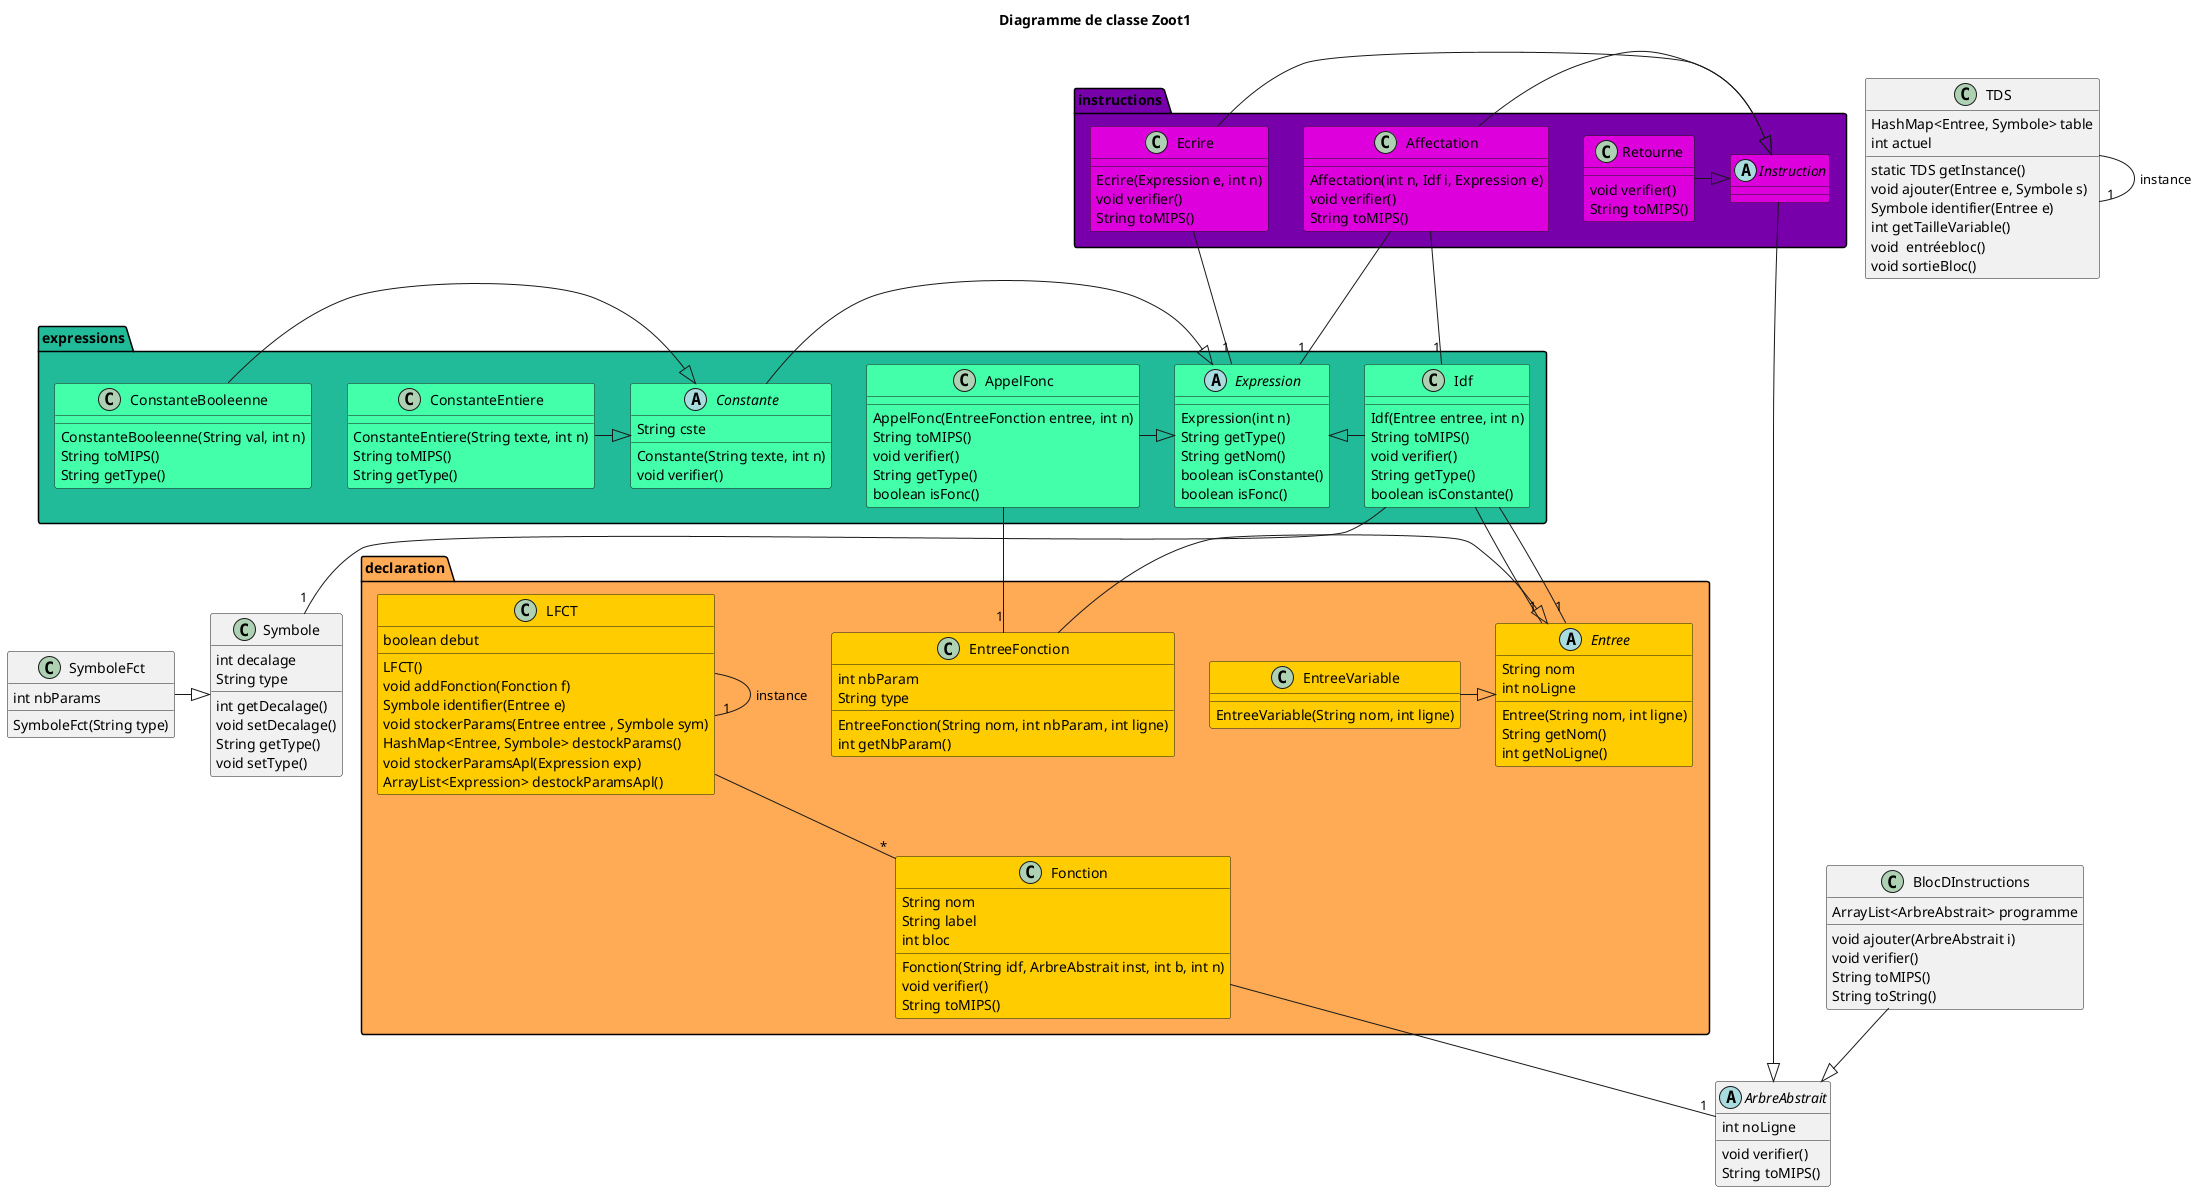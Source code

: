 @startuml
title Diagramme de classe Zoot1

Abstract ArbreAbstrait {
    int noLigne
    void verifier()
    String toMIPS()
}

package instructions #7700AA {

    Class Retourne #DD00DD {
        void verifier()
        String toMIPS()
    }

    Class Ecrire #DD00DD {
        Ecrire(Expression e, int n)
        void verifier()
        String toMIPS()
    }

    Class Affectation #DD00DD {
        Affectation(int n, Idf i, Expression e)
        void verifier()
        String toMIPS()
    }

    Abstract Instruction #DD00DD {}

    Ecrire -|> Instruction
    Affectation -|> Instruction
    Retourne -|> Instruction
}

package expressions #22BB99 {
    Abstract Expression #44FFAA {
        Expression(int n)
        String getType()
        String getNom()
        boolean isConstante()
        boolean isFonc()
    }

    Abstract Constante #44FFAA {
        String cste
        Constante(String texte, int n)
        void verifier()
    }

    Class ConstanteEntiere #44FFAA {
        ConstanteEntiere(String texte, int n)
        String toMIPS()
        String getType()
    }

    Class ConstanteBooleenne #44FFAA {
        ConstanteBooleenne(String val, int n)
        String toMIPS()
        String getType()
    }

    Class Idf #44FFAA {
        Idf(Entree entree, int n)
        String toMIPS()
        void verifier()
        String getType()
        boolean isConstante()
    }

    Class AppelFonc #44FFAA {
        AppelFonc(EntreeFonction entree, int n)
        String toMIPS()
        void verifier()
        String getType()
        boolean isFonc()
    }

    Idf -|> Expression
    Constante -|> Expression
    AppelFonc -|> Expression
    ConstanteEntiere -|> Constante
    ConstanteBooleenne -|> Constante
}

package declaration #FFAA55 {
    Abstract Entree #FFCC00 {
        String nom
        int noLigne
        Entree(String nom, int ligne)
        String getNom()
        int getNoLigne()
    }

    Class EntreeVariable #FFCC00 {
        EntreeVariable(String nom, int ligne)
    }

    Class EntreeFonction #FFCC00 {
        int nbParam
        String type
        EntreeFonction(String nom, int nbParam, int ligne)
        int getNbParam()
    }

    Class Fonction #FFCC00 {
        String nom
        String label
        int bloc
        Fonction(String idf, ArbreAbstrait inst, int b, int n)
        void verifier()
        String toMIPS()
    }

    Class LFCT #FFCC00 {
        boolean debut
        LFCT()
        void addFonction(Fonction f)
        Symbole identifier(Entree e)
        void stockerParams(Entree entree , Symbole sym)
        HashMap<Entree, Symbole> destockParams()
        void stockerParamsApl(Expression exp)
        ArrayList<Expression> destockParamsApl()
    }

    LFCT -- "*" Fonction
    LFCT -- "1" LFCT : "instance"
    EntreeFonction -|> Entree
    EntreeVariable -|> Entree
}

Class Symbole {
    int decalage
    String type

    int getDecalage()
    void setDecalage()
    String getType()
    void setType()
}

Class SymboleFct {
    int nbParams
    SymboleFct(String type)
}

Class TDS {
    HashMap<Entree, Symbole> table
    int actuel
    static TDS getInstance()
    void ajouter(Entree e, Symbole s)
    Symbole identifier(Entree e)
    int getTailleVariable()
    void  entréebloc()
    void sortieBloc()
}

Class BlocDInstructions {
    ArrayList<ArbreAbstrait> programme
    void ajouter(ArbreAbstrait i)
    void verifier()
    String toMIPS()
    String toString()
}

SymboleFct -|> Symbole

Idf -- "1" Entree

Instruction --|> ArbreAbstrait
BlocDInstructions --|> ArbreAbstrait

Fonction -- "1" ArbreAbstrait

Affectation -- "1" Expression
Affectation -- "1" Idf
Ecrire -- "1" Expression

Idf -- "1" Entree
Idf -- "1" Symbole

AppelFonc -- "1" EntreeFonction
TDS -- "1" TDS : "instance"



@enduml
